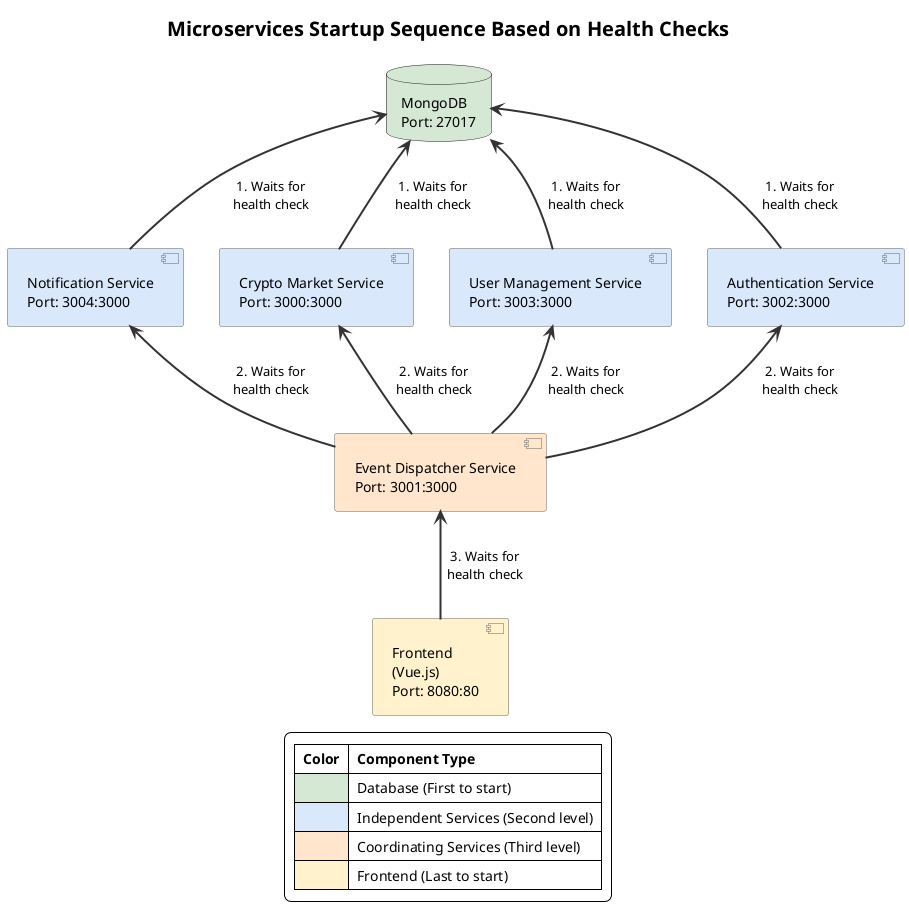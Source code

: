 @startuml Deployment Startup Sequence

skinparam BackgroundColor white
skinparam ArrowColor #333333
skinparam ComponentStyle uml2
skinparam ComponentBorderColor #666666
skinparam ComponentBackgroundColor #EEEEEE
skinparam DatabaseBackgroundColor #DDDDDD
skinparam NodeBackgroundColor #FFFFFF
skinparam Padding 5

' Custom styling
skinparam ArrowThickness 2
skinparam TitleFontSize 20

title "Microservices Startup Sequence Based on Health Checks"

' Define the components
database "MongoDB\nPort: 27017" as MongoDB #D5E8D4
component "Authentication Service\nPort: 3002:3000" as Auth #DAE8FC
component "User Management Service\nPort: 3003:3000" as UserMgmt #DAE8FC
component "Crypto Market Service\nPort: 3000:3000" as CryptoMarket #DAE8FC
component "Notification Service\nPort: 3004:3000" as Notification #DAE8FC
component "Event Dispatcher Service\nPort: 3001:3000" as EventDispatcher #FFE6CC
component "Frontend\n(Vue.js)\nPort: 8080:80" as Frontend #FFF2CC

' Define vertical positioning
MongoDB -[hidden]> Auth
MongoDB -[hidden]> UserMgmt
MongoDB -[hidden]> CryptoMarket
MongoDB -[hidden]> Notification
Auth -[hidden]> EventDispatcher
UserMgmt -[hidden]> EventDispatcher
CryptoMarket -[hidden]> EventDispatcher
Notification -[hidden]> EventDispatcher
EventDispatcher -[hidden]> Frontend

' Draw the startup dependency timeline
Auth -up-> MongoDB : "1. Waits for\nhealth check"
UserMgmt -up-> MongoDB : "1. Waits for\nhealth check"
CryptoMarket -up-> MongoDB : "1. Waits for\nhealth check"
Notification -up-> MongoDB : "1. Waits for\nhealth check"

EventDispatcher -up-> Auth : "2. Waits for\nhealth check"
EventDispatcher -up-> UserMgmt : "2. Waits for\nhealth check"
EventDispatcher -up-> CryptoMarket : "2. Waits for\nhealth check"
EventDispatcher -up-> Notification : "2. Waits for\nhealth check"

Frontend -up-> EventDispatcher : "3. Waits for\nhealth check"


legend
  |= Color |= Component Type |
  |<#D5E8D4>| Database (First to start) |
  |<#DAE8FC>| Independent Services (Second level) |
  |<#FFE6CC>| Coordinating Services (Third level) |
  |<#FFF2CC>| Frontend (Last to start) |
endlegend

@enduml